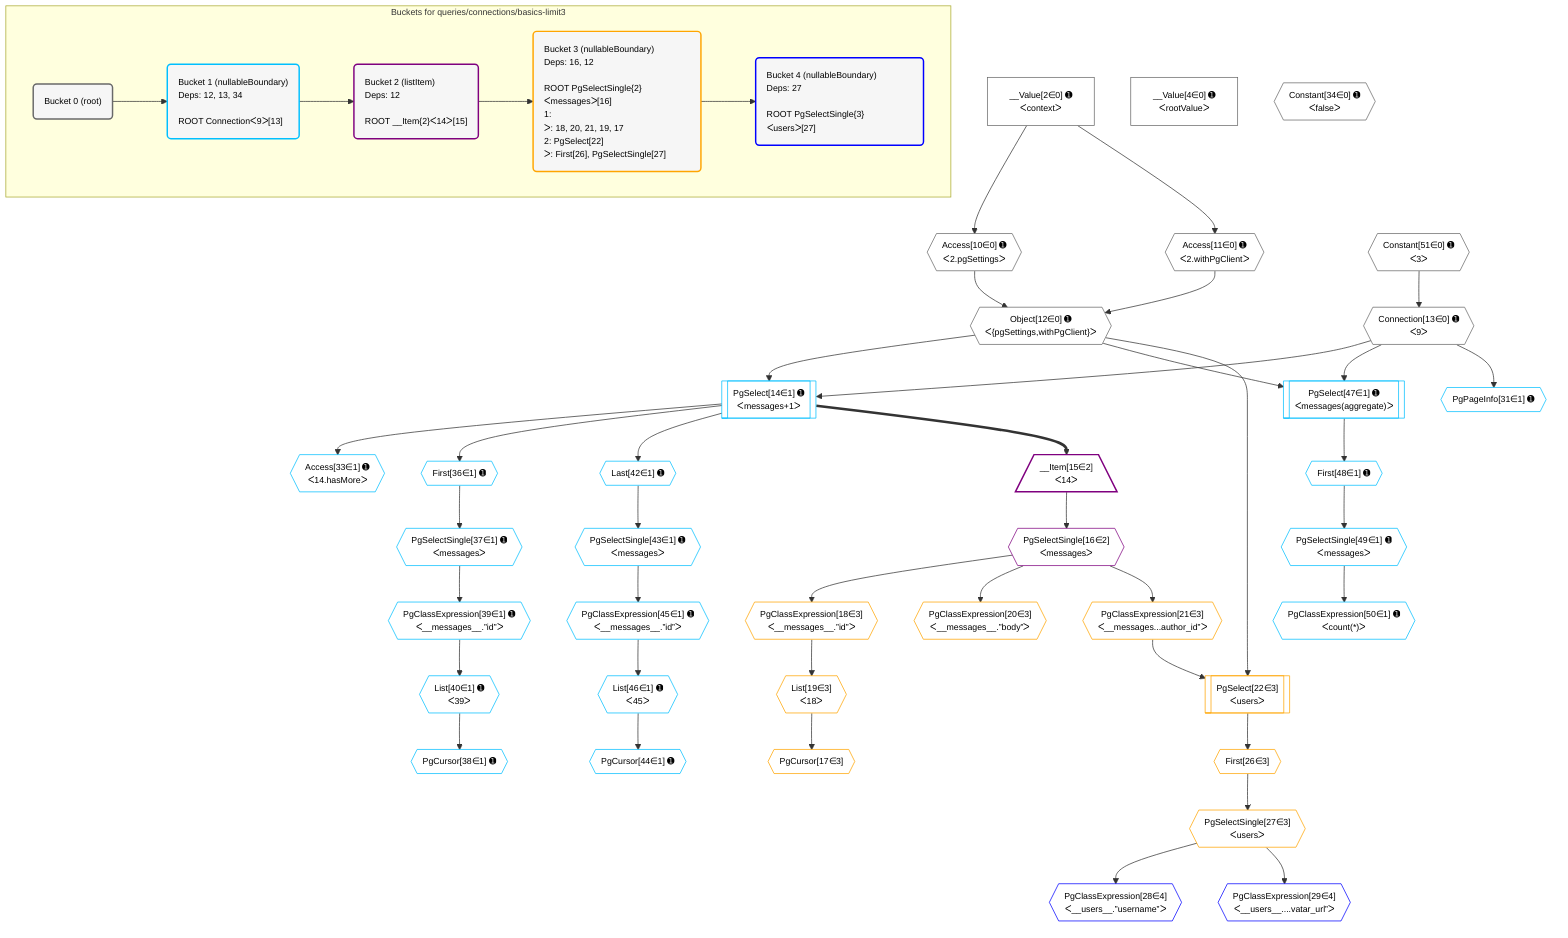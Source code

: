%%{init: {'themeVariables': { 'fontSize': '12px'}}}%%
graph TD
    classDef path fill:#eee,stroke:#000,color:#000
    classDef plan fill:#fff,stroke-width:1px,color:#000
    classDef itemplan fill:#fff,stroke-width:2px,color:#000
    classDef unbatchedplan fill:#dff,stroke-width:1px,color:#000
    classDef sideeffectplan fill:#fcc,stroke-width:2px,color:#000
    classDef bucket fill:#f6f6f6,color:#000,stroke-width:2px,text-align:left


    %% plan dependencies
    Object12{{"Object[12∈0] ➊<br />ᐸ{pgSettings,withPgClient}ᐳ"}}:::plan
    Access10{{"Access[10∈0] ➊<br />ᐸ2.pgSettingsᐳ"}}:::plan
    Access11{{"Access[11∈0] ➊<br />ᐸ2.withPgClientᐳ"}}:::plan
    Access10 & Access11 --> Object12
    __Value2["__Value[2∈0] ➊<br />ᐸcontextᐳ"]:::plan
    __Value2 --> Access10
    __Value2 --> Access11
    Connection13{{"Connection[13∈0] ➊<br />ᐸ9ᐳ"}}:::plan
    Constant51{{"Constant[51∈0] ➊<br />ᐸ3ᐳ"}}:::plan
    Constant51 --> Connection13
    __Value4["__Value[4∈0] ➊<br />ᐸrootValueᐳ"]:::plan
    Constant34{{"Constant[34∈0] ➊<br />ᐸfalseᐳ"}}:::plan
    PgSelect14[["PgSelect[14∈1] ➊<br />ᐸmessages+1ᐳ"]]:::plan
    Object12 & Connection13 --> PgSelect14
    PgSelect47[["PgSelect[47∈1] ➊<br />ᐸmessages(aggregate)ᐳ"]]:::plan
    Object12 & Connection13 --> PgSelect47
    PgPageInfo31{{"PgPageInfo[31∈1] ➊"}}:::plan
    Connection13 --> PgPageInfo31
    Access33{{"Access[33∈1] ➊<br />ᐸ14.hasMoreᐳ"}}:::plan
    PgSelect14 --> Access33
    First36{{"First[36∈1] ➊"}}:::plan
    PgSelect14 --> First36
    PgSelectSingle37{{"PgSelectSingle[37∈1] ➊<br />ᐸmessagesᐳ"}}:::plan
    First36 --> PgSelectSingle37
    PgCursor38{{"PgCursor[38∈1] ➊"}}:::plan
    List40{{"List[40∈1] ➊<br />ᐸ39ᐳ"}}:::plan
    List40 --> PgCursor38
    PgClassExpression39{{"PgClassExpression[39∈1] ➊<br />ᐸ__messages__.”id”ᐳ"}}:::plan
    PgSelectSingle37 --> PgClassExpression39
    PgClassExpression39 --> List40
    Last42{{"Last[42∈1] ➊"}}:::plan
    PgSelect14 --> Last42
    PgSelectSingle43{{"PgSelectSingle[43∈1] ➊<br />ᐸmessagesᐳ"}}:::plan
    Last42 --> PgSelectSingle43
    PgCursor44{{"PgCursor[44∈1] ➊"}}:::plan
    List46{{"List[46∈1] ➊<br />ᐸ45ᐳ"}}:::plan
    List46 --> PgCursor44
    PgClassExpression45{{"PgClassExpression[45∈1] ➊<br />ᐸ__messages__.”id”ᐳ"}}:::plan
    PgSelectSingle43 --> PgClassExpression45
    PgClassExpression45 --> List46
    First48{{"First[48∈1] ➊"}}:::plan
    PgSelect47 --> First48
    PgSelectSingle49{{"PgSelectSingle[49∈1] ➊<br />ᐸmessagesᐳ"}}:::plan
    First48 --> PgSelectSingle49
    PgClassExpression50{{"PgClassExpression[50∈1] ➊<br />ᐸcount(*)ᐳ"}}:::plan
    PgSelectSingle49 --> PgClassExpression50
    __Item15[/"__Item[15∈2]<br />ᐸ14ᐳ"\]:::itemplan
    PgSelect14 ==> __Item15
    PgSelectSingle16{{"PgSelectSingle[16∈2]<br />ᐸmessagesᐳ"}}:::plan
    __Item15 --> PgSelectSingle16
    PgSelect22[["PgSelect[22∈3]<br />ᐸusersᐳ"]]:::plan
    PgClassExpression21{{"PgClassExpression[21∈3]<br />ᐸ__messages...author_id”ᐳ"}}:::plan
    Object12 & PgClassExpression21 --> PgSelect22
    PgCursor17{{"PgCursor[17∈3]"}}:::plan
    List19{{"List[19∈3]<br />ᐸ18ᐳ"}}:::plan
    List19 --> PgCursor17
    PgClassExpression18{{"PgClassExpression[18∈3]<br />ᐸ__messages__.”id”ᐳ"}}:::plan
    PgSelectSingle16 --> PgClassExpression18
    PgClassExpression18 --> List19
    PgClassExpression20{{"PgClassExpression[20∈3]<br />ᐸ__messages__.”body”ᐳ"}}:::plan
    PgSelectSingle16 --> PgClassExpression20
    PgSelectSingle16 --> PgClassExpression21
    First26{{"First[26∈3]"}}:::plan
    PgSelect22 --> First26
    PgSelectSingle27{{"PgSelectSingle[27∈3]<br />ᐸusersᐳ"}}:::plan
    First26 --> PgSelectSingle27
    PgClassExpression28{{"PgClassExpression[28∈4]<br />ᐸ__users__.”username”ᐳ"}}:::plan
    PgSelectSingle27 --> PgClassExpression28
    PgClassExpression29{{"PgClassExpression[29∈4]<br />ᐸ__users__....vatar_url”ᐳ"}}:::plan
    PgSelectSingle27 --> PgClassExpression29

    %% define steps

    subgraph "Buckets for queries/connections/basics-limit3"
    Bucket0("Bucket 0 (root)"):::bucket
    classDef bucket0 stroke:#696969
    class Bucket0,__Value2,__Value4,Access10,Access11,Object12,Connection13,Constant34,Constant51 bucket0
    Bucket1("Bucket 1 (nullableBoundary)<br />Deps: 12, 13, 34<br /><br />ROOT Connectionᐸ9ᐳ[13]"):::bucket
    classDef bucket1 stroke:#00bfff
    class Bucket1,PgSelect14,PgPageInfo31,Access33,First36,PgSelectSingle37,PgCursor38,PgClassExpression39,List40,Last42,PgSelectSingle43,PgCursor44,PgClassExpression45,List46,PgSelect47,First48,PgSelectSingle49,PgClassExpression50 bucket1
    Bucket2("Bucket 2 (listItem)<br />Deps: 12<br /><br />ROOT __Item{2}ᐸ14ᐳ[15]"):::bucket
    classDef bucket2 stroke:#7f007f
    class Bucket2,__Item15,PgSelectSingle16 bucket2
    Bucket3("Bucket 3 (nullableBoundary)<br />Deps: 16, 12<br /><br />ROOT PgSelectSingle{2}ᐸmessagesᐳ[16]<br />1: <br />ᐳ: 18, 20, 21, 19, 17<br />2: PgSelect[22]<br />ᐳ: First[26], PgSelectSingle[27]"):::bucket
    classDef bucket3 stroke:#ffa500
    class Bucket3,PgCursor17,PgClassExpression18,List19,PgClassExpression20,PgClassExpression21,PgSelect22,First26,PgSelectSingle27 bucket3
    Bucket4("Bucket 4 (nullableBoundary)<br />Deps: 27<br /><br />ROOT PgSelectSingle{3}ᐸusersᐳ[27]"):::bucket
    classDef bucket4 stroke:#0000ff
    class Bucket4,PgClassExpression28,PgClassExpression29 bucket4
    Bucket0 --> Bucket1
    Bucket1 --> Bucket2
    Bucket2 --> Bucket3
    Bucket3 --> Bucket4
    end